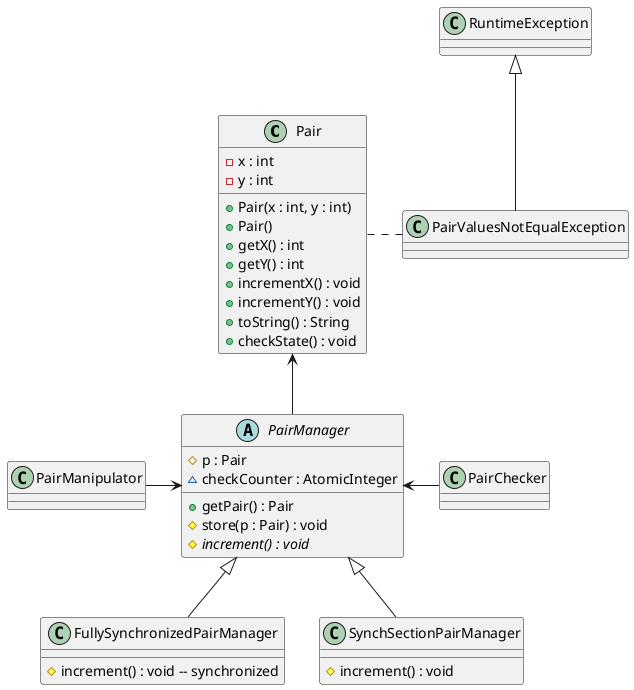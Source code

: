 @startuml criticalSection

class Pair {
    - x : int
    - y : int
    + Pair(x : int, y : int)
    + Pair()
    + getX() : int
    + getY() : int
    + incrementX() : void
    + incrementY() : void
    + toString() : String
    + checkState() : void
}

class PairValuesNotEqualException

PairValuesNotEqualException -up-|> RuntimeException  

Pair .right. PairValuesNotEqualException

abstract class PairManager {
    # p : Pair
    ~ checkCounter : AtomicInteger
    + getPair() : Pair
    # store(p : Pair) : void
    # {abstract} increment() : void    
}

PairManager -up-> Pair

class FullySynchronizedPairManager {
    # increment() : void -- synchronized
}

FullySynchronizedPairManager -up-|> PairManager

class SynchSectionPairManager {    
    # increment() : void
}

SynchSectionPairManager -up-|> PairManager


class PairManipulator

PairManipulator -right-> PairManager

class PairChecker {

}

PairChecker -left-> PairManager

@enduml